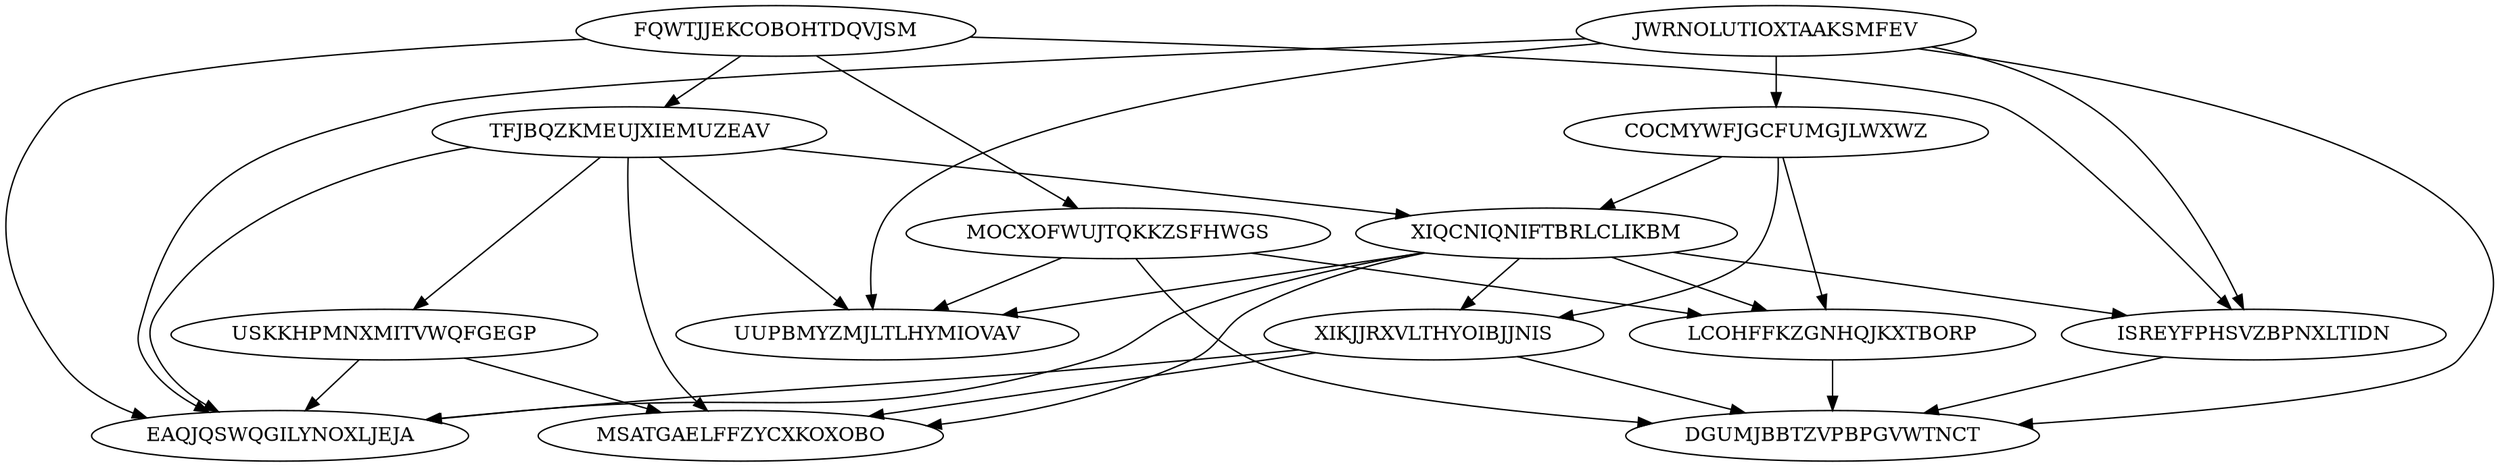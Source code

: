 digraph N14M33 {
	JWRNOLUTIOXTAAKSMFEV	[Weight=13];
	FQWTJJEKCOBOHTDQVJSM	[Weight=15];
	TFJBQZKMEUJXIEMUZEAV	[Weight=17];
	COCMYWFJGCFUMGJLWXWZ	[Weight=11];
	USKKHPMNXMITVWQFGEGP	[Weight=16];
	XIQCNIQNIFTBRLCLIKBM	[Weight=17];
	MOCXOFWUJTQKKZSFHWGS	[Weight=10];
	XIKJJRXVLTHYOIBJJNIS	[Weight=17];
	UUPBMYZMJLTLHYMIOVAV	[Weight=13];
	MSATGAELFFZYCXKOXOBO	[Weight=16];
	LCOHFFKZGNHQJKXTBORP	[Weight=15];
	ISREYFPHSVZBPNXLTIDN	[Weight=13];
	DGUMJBBTZVPBPGVWTNCT	[Weight=20];
	EAQJQSWQGILYNOXLJEJA	[Weight=11];
	FQWTJJEKCOBOHTDQVJSM -> TFJBQZKMEUJXIEMUZEAV [Weight=14];
	XIQCNIQNIFTBRLCLIKBM -> EAQJQSWQGILYNOXLJEJA [Weight=14];
	XIKJJRXVLTHYOIBJJNIS -> EAQJQSWQGILYNOXLJEJA [Weight=16];
	ISREYFPHSVZBPNXLTIDN -> DGUMJBBTZVPBPGVWTNCT [Weight=13];
	USKKHPMNXMITVWQFGEGP -> MSATGAELFFZYCXKOXOBO [Weight=13];
	COCMYWFJGCFUMGJLWXWZ -> XIKJJRXVLTHYOIBJJNIS [Weight=11];
	FQWTJJEKCOBOHTDQVJSM -> MOCXOFWUJTQKKZSFHWGS [Weight=13];
	USKKHPMNXMITVWQFGEGP -> EAQJQSWQGILYNOXLJEJA [Weight=12];
	JWRNOLUTIOXTAAKSMFEV -> COCMYWFJGCFUMGJLWXWZ [Weight=16];
	XIKJJRXVLTHYOIBJJNIS -> DGUMJBBTZVPBPGVWTNCT [Weight=20];
	XIKJJRXVLTHYOIBJJNIS -> MSATGAELFFZYCXKOXOBO [Weight=18];
	COCMYWFJGCFUMGJLWXWZ -> LCOHFFKZGNHQJKXTBORP [Weight=18];
	XIQCNIQNIFTBRLCLIKBM -> MSATGAELFFZYCXKOXOBO [Weight=12];
	COCMYWFJGCFUMGJLWXWZ -> XIQCNIQNIFTBRLCLIKBM [Weight=16];
	FQWTJJEKCOBOHTDQVJSM -> EAQJQSWQGILYNOXLJEJA [Weight=10];
	XIQCNIQNIFTBRLCLIKBM -> UUPBMYZMJLTLHYMIOVAV [Weight=15];
	TFJBQZKMEUJXIEMUZEAV -> MSATGAELFFZYCXKOXOBO [Weight=16];
	TFJBQZKMEUJXIEMUZEAV -> XIQCNIQNIFTBRLCLIKBM [Weight=20];
	TFJBQZKMEUJXIEMUZEAV -> EAQJQSWQGILYNOXLJEJA [Weight=10];
	XIQCNIQNIFTBRLCLIKBM -> ISREYFPHSVZBPNXLTIDN [Weight=11];
	FQWTJJEKCOBOHTDQVJSM -> ISREYFPHSVZBPNXLTIDN [Weight=18];
	LCOHFFKZGNHQJKXTBORP -> DGUMJBBTZVPBPGVWTNCT [Weight=12];
	JWRNOLUTIOXTAAKSMFEV -> ISREYFPHSVZBPNXLTIDN [Weight=20];
	TFJBQZKMEUJXIEMUZEAV -> USKKHPMNXMITVWQFGEGP [Weight=20];
	JWRNOLUTIOXTAAKSMFEV -> UUPBMYZMJLTLHYMIOVAV [Weight=10];
	TFJBQZKMEUJXIEMUZEAV -> UUPBMYZMJLTLHYMIOVAV [Weight=11];
	JWRNOLUTIOXTAAKSMFEV -> EAQJQSWQGILYNOXLJEJA [Weight=13];
	XIQCNIQNIFTBRLCLIKBM -> XIKJJRXVLTHYOIBJJNIS [Weight=17];
	MOCXOFWUJTQKKZSFHWGS -> LCOHFFKZGNHQJKXTBORP [Weight=15];
	MOCXOFWUJTQKKZSFHWGS -> DGUMJBBTZVPBPGVWTNCT [Weight=15];
	XIQCNIQNIFTBRLCLIKBM -> LCOHFFKZGNHQJKXTBORP [Weight=17];
	JWRNOLUTIOXTAAKSMFEV -> DGUMJBBTZVPBPGVWTNCT [Weight=13];
	MOCXOFWUJTQKKZSFHWGS -> UUPBMYZMJLTLHYMIOVAV [Weight=10];
}
